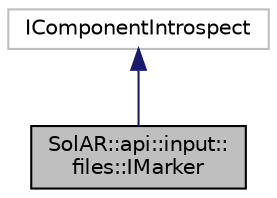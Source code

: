 digraph "SolAR::api::input::files::IMarker"
{
  edge [fontname="Helvetica",fontsize="10",labelfontname="Helvetica",labelfontsize="10"];
  node [fontname="Helvetica",fontsize="10",shape=record];
  Node5 [label="SolAR::api::input::\lfiles::IMarker",height=0.2,width=0.4,color="black", fillcolor="grey75", style="filled", fontcolor="black"];
  Node6 -> Node5 [dir="back",color="midnightblue",fontsize="10",style="solid",fontname="Helvetica"];
  Node6 [label="IComponentIntrospect",height=0.2,width=0.4,color="grey75", fillcolor="white", style="filled"];
}

